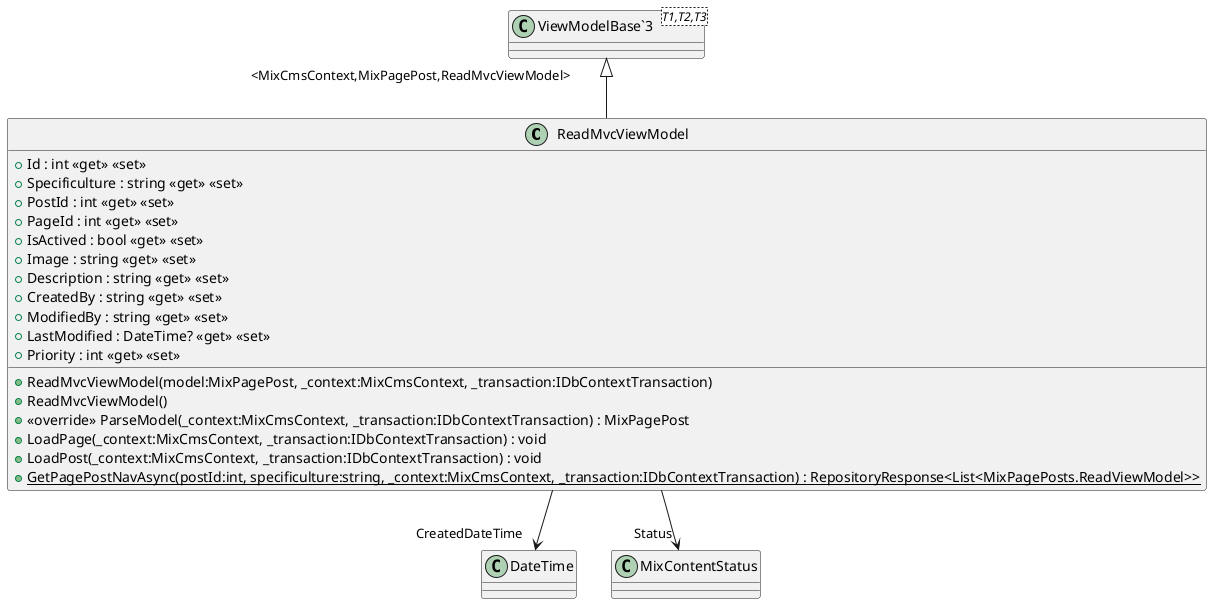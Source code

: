@startuml
class ReadMvcViewModel {
    + ReadMvcViewModel(model:MixPagePost, _context:MixCmsContext, _transaction:IDbContextTransaction)
    + ReadMvcViewModel()
    + Id : int <<get>> <<set>>
    + Specificulture : string <<get>> <<set>>
    + PostId : int <<get>> <<set>>
    + PageId : int <<get>> <<set>>
    + IsActived : bool <<get>> <<set>>
    + Image : string <<get>> <<set>>
    + Description : string <<get>> <<set>>
    + CreatedBy : string <<get>> <<set>>
    + ModifiedBy : string <<get>> <<set>>
    + LastModified : DateTime? <<get>> <<set>>
    + Priority : int <<get>> <<set>>
    + <<override>> ParseModel(_context:MixCmsContext, _transaction:IDbContextTransaction) : MixPagePost
    + LoadPage(_context:MixCmsContext, _transaction:IDbContextTransaction) : void
    + LoadPost(_context:MixCmsContext, _transaction:IDbContextTransaction) : void
    + {static} GetPagePostNavAsync(postId:int, specificulture:string, _context:MixCmsContext, _transaction:IDbContextTransaction) : RepositoryResponse<List<MixPagePosts.ReadViewModel>>
}
class "ViewModelBase`3"<T1,T2,T3> {
}
"ViewModelBase`3" "<MixCmsContext,MixPagePost,ReadMvcViewModel>" <|-- ReadMvcViewModel
ReadMvcViewModel --> "CreatedDateTime" DateTime
ReadMvcViewModel --> "Status" MixContentStatus
@enduml
